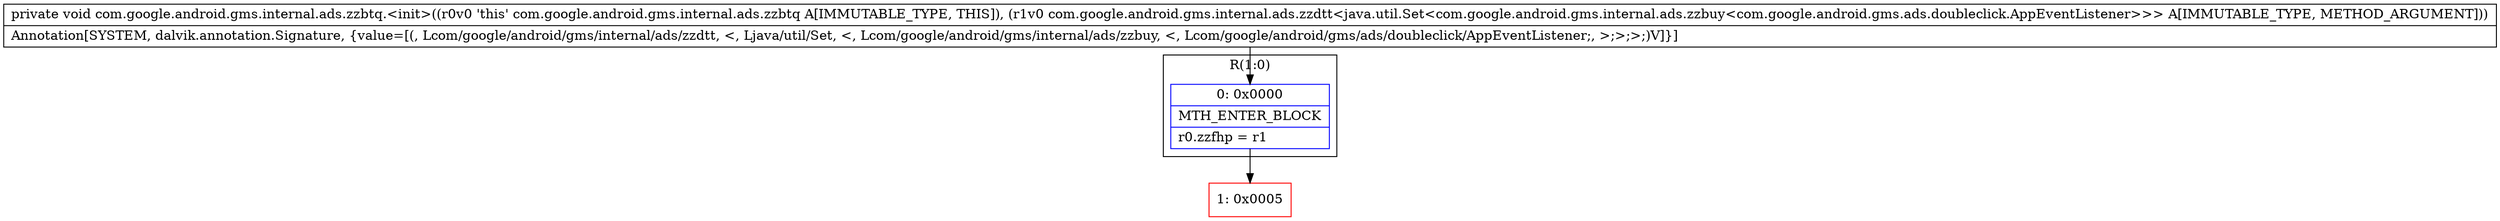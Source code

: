 digraph "CFG forcom.google.android.gms.internal.ads.zzbtq.\<init\>(Lcom\/google\/android\/gms\/internal\/ads\/zzdtt;)V" {
subgraph cluster_Region_1261590173 {
label = "R(1:0)";
node [shape=record,color=blue];
Node_0 [shape=record,label="{0\:\ 0x0000|MTH_ENTER_BLOCK\l|r0.zzfhp = r1\l}"];
}
Node_1 [shape=record,color=red,label="{1\:\ 0x0005}"];
MethodNode[shape=record,label="{private void com.google.android.gms.internal.ads.zzbtq.\<init\>((r0v0 'this' com.google.android.gms.internal.ads.zzbtq A[IMMUTABLE_TYPE, THIS]), (r1v0 com.google.android.gms.internal.ads.zzdtt\<java.util.Set\<com.google.android.gms.internal.ads.zzbuy\<com.google.android.gms.ads.doubleclick.AppEventListener\>\>\> A[IMMUTABLE_TYPE, METHOD_ARGUMENT]))  | Annotation[SYSTEM, dalvik.annotation.Signature, \{value=[(, Lcom\/google\/android\/gms\/internal\/ads\/zzdtt, \<, Ljava\/util\/Set, \<, Lcom\/google\/android\/gms\/internal\/ads\/zzbuy, \<, Lcom\/google\/android\/gms\/ads\/doubleclick\/AppEventListener;, \>;\>;\>;)V]\}]\l}"];
MethodNode -> Node_0;
Node_0 -> Node_1;
}

